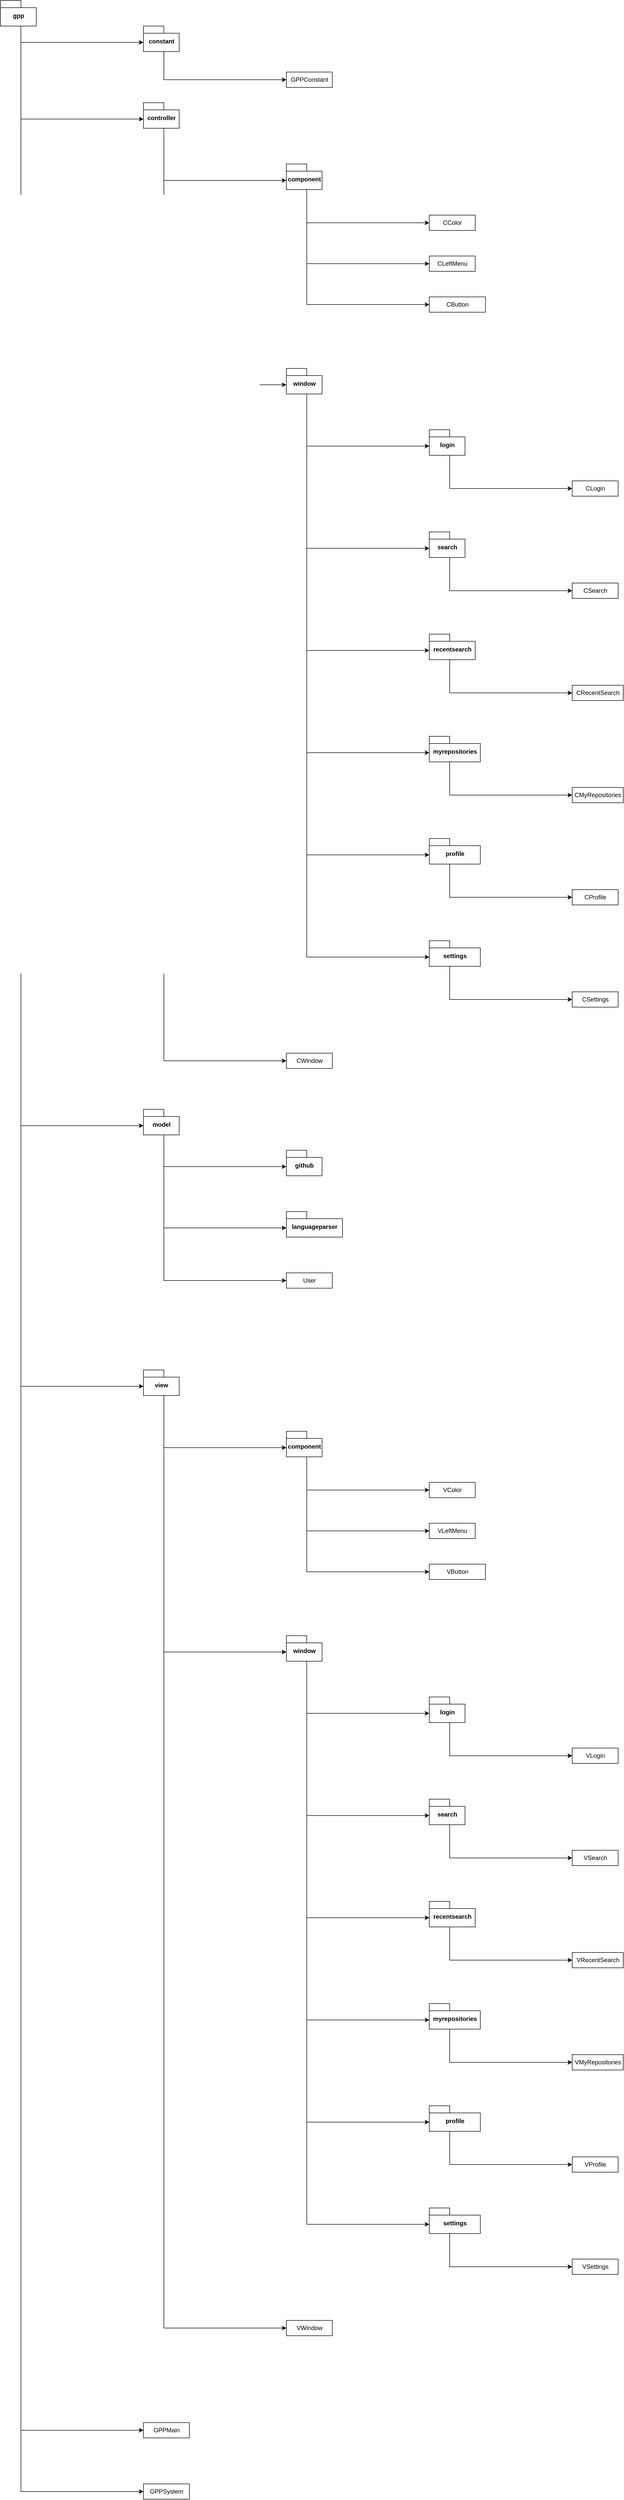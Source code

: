 <mxfile version="17.4.1" type="device"><diagram name="Page-1" id="5f0bae14-7c28-e335-631c-24af17079c00"><mxGraphModel dx="1382" dy="764" grid="1" gridSize="10" guides="1" tooltips="1" connect="1" arrows="1" fold="1" page="1" pageScale="1" pageWidth="1100" pageHeight="850" background="none" math="0" shadow="0"><root><mxCell id="0"/><mxCell id="1" parent="0"/><mxCell id="HzsUesCUFU0sWfS1oID7-6" style="edgeStyle=orthogonalEdgeStyle;rounded=0;orthogonalLoop=1;jettySize=auto;html=1;entryX=0;entryY=0;entryDx=0;entryDy=32;entryPerimeter=0;" parent="1" target="HzsUesCUFU0sWfS1oID7-2" edge="1"><mxGeometry relative="1" as="geometry"><mxPoint x="160" y="200" as="sourcePoint"/><Array as="points"><mxPoint x="160" y="302"/></Array></mxGeometry></mxCell><mxCell id="HzsUesCUFU0sWfS1oID7-7" style="edgeStyle=orthogonalEdgeStyle;rounded=0;orthogonalLoop=1;jettySize=auto;html=1;entryX=0;entryY=0;entryDx=0;entryDy=32;entryPerimeter=0;" parent="1" target="HzsUesCUFU0sWfS1oID7-4" edge="1"><mxGeometry relative="1" as="geometry"><mxPoint x="160" y="200" as="sourcePoint"/><Array as="points"><mxPoint x="160" y="2272"/></Array></mxGeometry></mxCell><mxCell id="HzsUesCUFU0sWfS1oID7-8" style="edgeStyle=orthogonalEdgeStyle;rounded=0;orthogonalLoop=1;jettySize=auto;html=1;entryX=0;entryY=0;entryDx=0;entryDy=32;entryPerimeter=0;exitX=0.571;exitY=1;exitDx=0;exitDy=0;exitPerimeter=0;" parent="1" source="HzsUesCUFU0sWfS1oID7-1" target="HzsUesCUFU0sWfS1oID7-3" edge="1"><mxGeometry relative="1" as="geometry"><mxPoint x="160" y="130" as="sourcePoint"/><Array as="points"><mxPoint x="160" y="2782"/></Array></mxGeometry></mxCell><mxCell id="HzsUesCUFU0sWfS1oID7-186" style="edgeStyle=orthogonalEdgeStyle;rounded=0;orthogonalLoop=1;jettySize=auto;html=1;entryX=0;entryY=0;entryDx=0;entryDy=32;entryPerimeter=0;" parent="1" source="HzsUesCUFU0sWfS1oID7-1" target="HzsUesCUFU0sWfS1oID7-183" edge="1"><mxGeometry relative="1" as="geometry"><Array as="points"><mxPoint x="160" y="152"/></Array></mxGeometry></mxCell><mxCell id="HzsUesCUFU0sWfS1oID7-193" style="edgeStyle=orthogonalEdgeStyle;rounded=0;orthogonalLoop=1;jettySize=auto;html=1;entryX=0;entryY=0.5;entryDx=0;entryDy=0;" parent="1" source="HzsUesCUFU0sWfS1oID7-1" target="HzsUesCUFU0sWfS1oID7-191" edge="1"><mxGeometry relative="1" as="geometry"><Array as="points"><mxPoint x="160" y="4825"/></Array></mxGeometry></mxCell><mxCell id="HzsUesCUFU0sWfS1oID7-194" style="edgeStyle=orthogonalEdgeStyle;rounded=0;orthogonalLoop=1;jettySize=auto;html=1;entryX=0;entryY=0.5;entryDx=0;entryDy=0;" parent="1" source="HzsUesCUFU0sWfS1oID7-1" target="HzsUesCUFU0sWfS1oID7-192" edge="1"><mxGeometry relative="1" as="geometry"><Array as="points"><mxPoint x="160" y="4945"/></Array></mxGeometry></mxCell><mxCell id="HzsUesCUFU0sWfS1oID7-1" value="gpp" style="shape=folder;fontStyle=1;spacingTop=10;tabWidth=40;tabHeight=14;tabPosition=left;html=1;" parent="1" vertex="1"><mxGeometry x="120" y="70" width="70" height="50" as="geometry"/></mxCell><mxCell id="HzsUesCUFU0sWfS1oID7-180" style="edgeStyle=orthogonalEdgeStyle;rounded=0;orthogonalLoop=1;jettySize=auto;html=1;entryX=0;entryY=0;entryDx=0;entryDy=32;entryPerimeter=0;" parent="1" source="HzsUesCUFU0sWfS1oID7-2" target="HzsUesCUFU0sWfS1oID7-150" edge="1"><mxGeometry relative="1" as="geometry"><Array as="points"><mxPoint x="440" y="422"/></Array></mxGeometry></mxCell><mxCell id="HzsUesCUFU0sWfS1oID7-181" style="edgeStyle=orthogonalEdgeStyle;rounded=0;orthogonalLoop=1;jettySize=auto;html=1;entryX=0;entryY=0;entryDx=0;entryDy=32;entryPerimeter=0;" parent="1" source="HzsUesCUFU0sWfS1oID7-2" target="HzsUesCUFU0sWfS1oID7-158" edge="1"><mxGeometry relative="1" as="geometry"><Array as="points"><mxPoint x="440" y="822"/></Array></mxGeometry></mxCell><mxCell id="HzsUesCUFU0sWfS1oID7-182" style="edgeStyle=orthogonalEdgeStyle;rounded=0;orthogonalLoop=1;jettySize=auto;html=1;entryX=0;entryY=0.5;entryDx=0;entryDy=0;" parent="1" source="HzsUesCUFU0sWfS1oID7-2" target="HzsUesCUFU0sWfS1oID7-151" edge="1"><mxGeometry relative="1" as="geometry"><Array as="points"><mxPoint x="440" y="2145"/></Array></mxGeometry></mxCell><mxCell id="HzsUesCUFU0sWfS1oID7-2" value="controller" style="shape=folder;fontStyle=1;spacingTop=10;tabWidth=40;tabHeight=14;tabPosition=left;html=1;" parent="1" vertex="1"><mxGeometry x="400" y="270" width="70" height="50" as="geometry"/></mxCell><mxCell id="HzsUesCUFU0sWfS1oID7-30" style="edgeStyle=orthogonalEdgeStyle;rounded=0;orthogonalLoop=1;jettySize=auto;html=1;entryX=0;entryY=0;entryDx=0;entryDy=32;entryPerimeter=0;" parent="1" source="HzsUesCUFU0sWfS1oID7-3" target="HzsUesCUFU0sWfS1oID7-9" edge="1"><mxGeometry relative="1" as="geometry"><Array as="points"><mxPoint x="440" y="2902"/></Array></mxGeometry></mxCell><mxCell id="HzsUesCUFU0sWfS1oID7-31" style="edgeStyle=orthogonalEdgeStyle;rounded=0;orthogonalLoop=1;jettySize=auto;html=1;entryX=0;entryY=0;entryDx=0;entryDy=32;entryPerimeter=0;" parent="1" source="HzsUesCUFU0sWfS1oID7-3" target="HzsUesCUFU0sWfS1oID7-12" edge="1"><mxGeometry relative="1" as="geometry"><Array as="points"><mxPoint x="440" y="3302"/></Array></mxGeometry></mxCell><mxCell id="HzsUesCUFU0sWfS1oID7-32" style="edgeStyle=orthogonalEdgeStyle;rounded=0;orthogonalLoop=1;jettySize=auto;html=1;entryX=0;entryY=0.5;entryDx=0;entryDy=0;" parent="1" source="HzsUesCUFU0sWfS1oID7-3" target="HzsUesCUFU0sWfS1oID7-11" edge="1"><mxGeometry relative="1" as="geometry"><Array as="points"><mxPoint x="440" y="4625"/></Array></mxGeometry></mxCell><mxCell id="HzsUesCUFU0sWfS1oID7-3" value="view" style="shape=folder;fontStyle=1;spacingTop=10;tabWidth=40;tabHeight=14;tabPosition=left;html=1;" parent="1" vertex="1"><mxGeometry x="400" y="2750" width="70" height="50" as="geometry"/></mxCell><mxCell id="HzsUesCUFU0sWfS1oID7-189" style="edgeStyle=orthogonalEdgeStyle;rounded=0;orthogonalLoop=1;jettySize=auto;html=1;entryX=0;entryY=0;entryDx=0;entryDy=32;entryPerimeter=0;" parent="1" source="HzsUesCUFU0sWfS1oID7-4" target="HzsUesCUFU0sWfS1oID7-187" edge="1"><mxGeometry relative="1" as="geometry"><Array as="points"><mxPoint x="440" y="2352"/></Array></mxGeometry></mxCell><mxCell id="HzsUesCUFU0sWfS1oID7-190" style="edgeStyle=orthogonalEdgeStyle;rounded=0;orthogonalLoop=1;jettySize=auto;html=1;entryX=0;entryY=0;entryDx=0;entryDy=32;entryPerimeter=0;" parent="1" source="HzsUesCUFU0sWfS1oID7-4" target="HzsUesCUFU0sWfS1oID7-188" edge="1"><mxGeometry relative="1" as="geometry"><Array as="points"><mxPoint x="440" y="2472"/></Array></mxGeometry></mxCell><mxCell id="SI29iYeX0FrLZWpAuzB7-3" style="edgeStyle=orthogonalEdgeStyle;rounded=0;orthogonalLoop=1;jettySize=auto;html=1;entryX=0;entryY=0.5;entryDx=0;entryDy=0;" parent="1" source="HzsUesCUFU0sWfS1oID7-4" target="SI29iYeX0FrLZWpAuzB7-2" edge="1"><mxGeometry relative="1" as="geometry"><Array as="points"><mxPoint x="440" y="2575"/></Array></mxGeometry></mxCell><mxCell id="HzsUesCUFU0sWfS1oID7-4" value="model" style="shape=folder;fontStyle=1;spacingTop=10;tabWidth=40;tabHeight=14;tabPosition=left;html=1;" parent="1" vertex="1"><mxGeometry x="400" y="2240" width="70" height="50" as="geometry"/></mxCell><mxCell id="HzsUesCUFU0sWfS1oID7-33" style="edgeStyle=orthogonalEdgeStyle;rounded=0;orthogonalLoop=1;jettySize=auto;html=1;entryX=0;entryY=0.5;entryDx=0;entryDy=0;" parent="1" source="HzsUesCUFU0sWfS1oID7-9" target="HzsUesCUFU0sWfS1oID7-27" edge="1"><mxGeometry relative="1" as="geometry"><Array as="points"><mxPoint x="720" y="2985"/></Array></mxGeometry></mxCell><mxCell id="HzsUesCUFU0sWfS1oID7-34" style="edgeStyle=orthogonalEdgeStyle;rounded=0;orthogonalLoop=1;jettySize=auto;html=1;entryX=0;entryY=0.5;entryDx=0;entryDy=0;" parent="1" source="HzsUesCUFU0sWfS1oID7-9" target="HzsUesCUFU0sWfS1oID7-28" edge="1"><mxGeometry relative="1" as="geometry"><Array as="points"><mxPoint x="720" y="3065"/></Array></mxGeometry></mxCell><mxCell id="HzsUesCUFU0sWfS1oID7-35" style="edgeStyle=orthogonalEdgeStyle;rounded=0;orthogonalLoop=1;jettySize=auto;html=1;entryX=0;entryY=0.5;entryDx=0;entryDy=0;" parent="1" source="HzsUesCUFU0sWfS1oID7-9" target="HzsUesCUFU0sWfS1oID7-29" edge="1"><mxGeometry relative="1" as="geometry"><Array as="points"><mxPoint x="720" y="3145"/></Array></mxGeometry></mxCell><mxCell id="HzsUesCUFU0sWfS1oID7-9" value="component" style="shape=folder;fontStyle=1;spacingTop=10;tabWidth=40;tabHeight=14;tabPosition=left;html=1;" parent="1" vertex="1"><mxGeometry x="680" y="2870" width="70" height="50" as="geometry"/></mxCell><mxCell id="HzsUesCUFU0sWfS1oID7-11" value="VWindow" style="html=1;" parent="1" vertex="1"><mxGeometry x="680" y="4610" width="90" height="30" as="geometry"/></mxCell><mxCell id="HzsUesCUFU0sWfS1oID7-36" style="edgeStyle=orthogonalEdgeStyle;rounded=0;orthogonalLoop=1;jettySize=auto;html=1;entryX=0;entryY=0;entryDx=0;entryDy=32;entryPerimeter=0;" parent="1" source="HzsUesCUFU0sWfS1oID7-12" target="HzsUesCUFU0sWfS1oID7-21" edge="1"><mxGeometry relative="1" as="geometry"><Array as="points"><mxPoint x="720" y="3422"/></Array></mxGeometry></mxCell><mxCell id="HzsUesCUFU0sWfS1oID7-37" style="edgeStyle=orthogonalEdgeStyle;rounded=0;orthogonalLoop=1;jettySize=auto;html=1;entryX=0;entryY=0;entryDx=0;entryDy=32;entryPerimeter=0;" parent="1" source="HzsUesCUFU0sWfS1oID7-12" target="HzsUesCUFU0sWfS1oID7-22" edge="1"><mxGeometry relative="1" as="geometry"><Array as="points"><mxPoint x="720" y="3622"/></Array></mxGeometry></mxCell><mxCell id="HzsUesCUFU0sWfS1oID7-38" style="edgeStyle=orthogonalEdgeStyle;rounded=0;orthogonalLoop=1;jettySize=auto;html=1;entryX=0;entryY=0;entryDx=0;entryDy=32;entryPerimeter=0;" parent="1" source="HzsUesCUFU0sWfS1oID7-12" target="HzsUesCUFU0sWfS1oID7-23" edge="1"><mxGeometry relative="1" as="geometry"><Array as="points"><mxPoint x="720" y="3822"/></Array></mxGeometry></mxCell><mxCell id="HzsUesCUFU0sWfS1oID7-39" style="edgeStyle=orthogonalEdgeStyle;rounded=0;orthogonalLoop=1;jettySize=auto;html=1;entryX=0;entryY=0;entryDx=0;entryDy=32;entryPerimeter=0;" parent="1" source="HzsUesCUFU0sWfS1oID7-12" target="HzsUesCUFU0sWfS1oID7-24" edge="1"><mxGeometry relative="1" as="geometry"><Array as="points"><mxPoint x="720" y="4022"/></Array></mxGeometry></mxCell><mxCell id="HzsUesCUFU0sWfS1oID7-40" style="edgeStyle=orthogonalEdgeStyle;rounded=0;orthogonalLoop=1;jettySize=auto;html=1;entryX=0;entryY=0;entryDx=0;entryDy=32;entryPerimeter=0;" parent="1" source="HzsUesCUFU0sWfS1oID7-12" target="HzsUesCUFU0sWfS1oID7-25" edge="1"><mxGeometry relative="1" as="geometry"><Array as="points"><mxPoint x="720" y="4222"/></Array></mxGeometry></mxCell><mxCell id="HzsUesCUFU0sWfS1oID7-41" style="edgeStyle=orthogonalEdgeStyle;rounded=0;orthogonalLoop=1;jettySize=auto;html=1;entryX=0;entryY=0;entryDx=0;entryDy=32;entryPerimeter=0;" parent="1" source="HzsUesCUFU0sWfS1oID7-12" target="HzsUesCUFU0sWfS1oID7-26" edge="1"><mxGeometry relative="1" as="geometry"><Array as="points"><mxPoint x="720" y="4422"/></Array></mxGeometry></mxCell><mxCell id="HzsUesCUFU0sWfS1oID7-12" value="window" style="shape=folder;fontStyle=1;spacingTop=10;tabWidth=40;tabHeight=14;tabPosition=left;html=1;" parent="1" vertex="1"><mxGeometry x="680" y="3270" width="70" height="50" as="geometry"/></mxCell><mxCell id="HzsUesCUFU0sWfS1oID7-13" value="VLogin" style="html=1;" parent="1" vertex="1"><mxGeometry x="1240" y="3490" width="90" height="30" as="geometry"/></mxCell><mxCell id="HzsUesCUFU0sWfS1oID7-14" value="VSearch&lt;span style=&quot;color: rgba(0 , 0 , 0 , 0) ; font-family: monospace ; font-size: 0px&quot;&gt;%3CmxGraphModel%3E%3Croot%3E%3CmxCell%20id%3D%220%22%2F%3E%3CmxCell%20id%3D%221%22%20parent%3D%220%22%2F%3E%3CmxCell%20id%3D%222%22%20value%3D%22VLogin%22%20style%3D%22html%3D1%3B%22%20vertex%3D%221%22%20parent%3D%221%22%3E%3CmxGeometry%20x%3D%22960%22%20y%3D%221170%22%20width%3D%2290%22%20height%3D%2230%22%20as%3D%22geometry%22%2F%3E%3C%2FmxCell%3E%3C%2Froot%3E%3C%2FmxGraphModel%3E&lt;/span&gt;" style="html=1;" parent="1" vertex="1"><mxGeometry x="1240" y="3690" width="90" height="30" as="geometry"/></mxCell><mxCell id="HzsUesCUFU0sWfS1oID7-15" value="VRecentSearch" style="html=1;" parent="1" vertex="1"><mxGeometry x="1240" y="3890" width="100" height="30" as="geometry"/></mxCell><mxCell id="HzsUesCUFU0sWfS1oID7-16" value="VMyRepositories" style="html=1;" parent="1" vertex="1"><mxGeometry x="1240" y="4090" width="100" height="30" as="geometry"/></mxCell><mxCell id="HzsUesCUFU0sWfS1oID7-18" value="VProfile" style="html=1;" parent="1" vertex="1"><mxGeometry x="1240" y="4290" width="90" height="30" as="geometry"/></mxCell><mxCell id="HzsUesCUFU0sWfS1oID7-20" value="VSettings" style="html=1;" parent="1" vertex="1"><mxGeometry x="1240" y="4490" width="90" height="30" as="geometry"/></mxCell><mxCell id="HzsUesCUFU0sWfS1oID7-42" style="edgeStyle=orthogonalEdgeStyle;rounded=0;orthogonalLoop=1;jettySize=auto;html=1;entryX=0;entryY=0.5;entryDx=0;entryDy=0;" parent="1" source="HzsUesCUFU0sWfS1oID7-21" target="HzsUesCUFU0sWfS1oID7-13" edge="1"><mxGeometry relative="1" as="geometry"><Array as="points"><mxPoint x="1000" y="3505"/></Array></mxGeometry></mxCell><mxCell id="HzsUesCUFU0sWfS1oID7-21" value="login" style="shape=folder;fontStyle=1;spacingTop=10;tabWidth=40;tabHeight=14;tabPosition=left;html=1;" parent="1" vertex="1"><mxGeometry x="960" y="3390" width="70" height="50" as="geometry"/></mxCell><mxCell id="HzsUesCUFU0sWfS1oID7-43" style="edgeStyle=orthogonalEdgeStyle;rounded=0;orthogonalLoop=1;jettySize=auto;html=1;entryX=0;entryY=0.5;entryDx=0;entryDy=0;" parent="1" source="HzsUesCUFU0sWfS1oID7-22" target="HzsUesCUFU0sWfS1oID7-14" edge="1"><mxGeometry relative="1" as="geometry"><Array as="points"><mxPoint x="1000" y="3705"/></Array></mxGeometry></mxCell><mxCell id="HzsUesCUFU0sWfS1oID7-22" value="search" style="shape=folder;fontStyle=1;spacingTop=10;tabWidth=40;tabHeight=14;tabPosition=left;html=1;" parent="1" vertex="1"><mxGeometry x="960" y="3590" width="70" height="50" as="geometry"/></mxCell><mxCell id="HzsUesCUFU0sWfS1oID7-44" style="edgeStyle=orthogonalEdgeStyle;rounded=0;orthogonalLoop=1;jettySize=auto;html=1;entryX=0;entryY=0.5;entryDx=0;entryDy=0;" parent="1" source="HzsUesCUFU0sWfS1oID7-23" target="HzsUesCUFU0sWfS1oID7-15" edge="1"><mxGeometry relative="1" as="geometry"><Array as="points"><mxPoint x="1000" y="3905"/></Array></mxGeometry></mxCell><mxCell id="HzsUesCUFU0sWfS1oID7-23" value="recentsearch" style="shape=folder;fontStyle=1;spacingTop=10;tabWidth=40;tabHeight=14;tabPosition=left;html=1;" parent="1" vertex="1"><mxGeometry x="960" y="3790" width="90" height="50" as="geometry"/></mxCell><mxCell id="HzsUesCUFU0sWfS1oID7-45" style="edgeStyle=orthogonalEdgeStyle;rounded=0;orthogonalLoop=1;jettySize=auto;html=1;entryX=0;entryY=0.5;entryDx=0;entryDy=0;" parent="1" source="HzsUesCUFU0sWfS1oID7-24" target="HzsUesCUFU0sWfS1oID7-16" edge="1"><mxGeometry relative="1" as="geometry"><Array as="points"><mxPoint x="1000" y="4105"/></Array></mxGeometry></mxCell><mxCell id="HzsUesCUFU0sWfS1oID7-24" value="myrepositories" style="shape=folder;fontStyle=1;spacingTop=10;tabWidth=40;tabHeight=14;tabPosition=left;html=1;" parent="1" vertex="1"><mxGeometry x="960" y="3990" width="100" height="50" as="geometry"/></mxCell><mxCell id="HzsUesCUFU0sWfS1oID7-46" style="edgeStyle=orthogonalEdgeStyle;rounded=0;orthogonalLoop=1;jettySize=auto;html=1;entryX=0;entryY=0.5;entryDx=0;entryDy=0;" parent="1" source="HzsUesCUFU0sWfS1oID7-25" target="HzsUesCUFU0sWfS1oID7-18" edge="1"><mxGeometry relative="1" as="geometry"><Array as="points"><mxPoint x="1000" y="4305"/></Array></mxGeometry></mxCell><mxCell id="HzsUesCUFU0sWfS1oID7-25" value="profile" style="shape=folder;fontStyle=1;spacingTop=10;tabWidth=40;tabHeight=14;tabPosition=left;html=1;" parent="1" vertex="1"><mxGeometry x="960" y="4190" width="100" height="50" as="geometry"/></mxCell><mxCell id="HzsUesCUFU0sWfS1oID7-47" style="edgeStyle=orthogonalEdgeStyle;rounded=0;orthogonalLoop=1;jettySize=auto;html=1;entryX=0;entryY=0.5;entryDx=0;entryDy=0;" parent="1" source="HzsUesCUFU0sWfS1oID7-26" target="HzsUesCUFU0sWfS1oID7-20" edge="1"><mxGeometry relative="1" as="geometry"><Array as="points"><mxPoint x="1000" y="4505"/></Array></mxGeometry></mxCell><mxCell id="HzsUesCUFU0sWfS1oID7-26" value="settings" style="shape=folder;fontStyle=1;spacingTop=10;tabWidth=40;tabHeight=14;tabPosition=left;html=1;" parent="1" vertex="1"><mxGeometry x="960" y="4390" width="100" height="50" as="geometry"/></mxCell><mxCell id="HzsUesCUFU0sWfS1oID7-27" value="VColor" style="html=1;" parent="1" vertex="1"><mxGeometry x="960" y="2970" width="90" height="30" as="geometry"/></mxCell><mxCell id="HzsUesCUFU0sWfS1oID7-28" value="VLeftMenu" style="html=1;" parent="1" vertex="1"><mxGeometry x="960" y="3050" width="90" height="30" as="geometry"/></mxCell><mxCell id="HzsUesCUFU0sWfS1oID7-29" value="VButton" style="html=1;" parent="1" vertex="1"><mxGeometry x="960" y="3130" width="110" height="30" as="geometry"/></mxCell><mxCell id="HzsUesCUFU0sWfS1oID7-147" style="edgeStyle=orthogonalEdgeStyle;rounded=0;orthogonalLoop=1;jettySize=auto;html=1;entryX=0;entryY=0.5;entryDx=0;entryDy=0;" parent="1" source="HzsUesCUFU0sWfS1oID7-150" target="HzsUesCUFU0sWfS1oID7-177" edge="1"><mxGeometry relative="1" as="geometry"><Array as="points"><mxPoint x="720" y="505"/></Array></mxGeometry></mxCell><mxCell id="HzsUesCUFU0sWfS1oID7-148" style="edgeStyle=orthogonalEdgeStyle;rounded=0;orthogonalLoop=1;jettySize=auto;html=1;entryX=0;entryY=0.5;entryDx=0;entryDy=0;" parent="1" source="HzsUesCUFU0sWfS1oID7-150" target="HzsUesCUFU0sWfS1oID7-178" edge="1"><mxGeometry relative="1" as="geometry"><Array as="points"><mxPoint x="720" y="585"/></Array></mxGeometry></mxCell><mxCell id="HzsUesCUFU0sWfS1oID7-149" style="edgeStyle=orthogonalEdgeStyle;rounded=0;orthogonalLoop=1;jettySize=auto;html=1;entryX=0;entryY=0.5;entryDx=0;entryDy=0;" parent="1" source="HzsUesCUFU0sWfS1oID7-150" target="HzsUesCUFU0sWfS1oID7-179" edge="1"><mxGeometry relative="1" as="geometry"><Array as="points"><mxPoint x="720" y="665"/></Array></mxGeometry></mxCell><mxCell id="HzsUesCUFU0sWfS1oID7-150" value="component" style="shape=folder;fontStyle=1;spacingTop=10;tabWidth=40;tabHeight=14;tabPosition=left;html=1;" parent="1" vertex="1"><mxGeometry x="680" y="390" width="70" height="50" as="geometry"/></mxCell><mxCell id="HzsUesCUFU0sWfS1oID7-151" value="CWindow" style="html=1;" parent="1" vertex="1"><mxGeometry x="680" y="2130" width="90" height="30" as="geometry"/></mxCell><mxCell id="HzsUesCUFU0sWfS1oID7-152" style="edgeStyle=orthogonalEdgeStyle;rounded=0;orthogonalLoop=1;jettySize=auto;html=1;entryX=0;entryY=0;entryDx=0;entryDy=32;entryPerimeter=0;" parent="1" source="HzsUesCUFU0sWfS1oID7-158" target="HzsUesCUFU0sWfS1oID7-166" edge="1"><mxGeometry relative="1" as="geometry"><Array as="points"><mxPoint x="720" y="942"/></Array></mxGeometry></mxCell><mxCell id="HzsUesCUFU0sWfS1oID7-153" style="edgeStyle=orthogonalEdgeStyle;rounded=0;orthogonalLoop=1;jettySize=auto;html=1;entryX=0;entryY=0;entryDx=0;entryDy=32;entryPerimeter=0;" parent="1" source="HzsUesCUFU0sWfS1oID7-158" target="HzsUesCUFU0sWfS1oID7-168" edge="1"><mxGeometry relative="1" as="geometry"><Array as="points"><mxPoint x="720" y="1142"/></Array></mxGeometry></mxCell><mxCell id="HzsUesCUFU0sWfS1oID7-154" style="edgeStyle=orthogonalEdgeStyle;rounded=0;orthogonalLoop=1;jettySize=auto;html=1;entryX=0;entryY=0;entryDx=0;entryDy=32;entryPerimeter=0;" parent="1" source="HzsUesCUFU0sWfS1oID7-158" target="HzsUesCUFU0sWfS1oID7-170" edge="1"><mxGeometry relative="1" as="geometry"><Array as="points"><mxPoint x="720" y="1342"/></Array></mxGeometry></mxCell><mxCell id="HzsUesCUFU0sWfS1oID7-155" style="edgeStyle=orthogonalEdgeStyle;rounded=0;orthogonalLoop=1;jettySize=auto;html=1;entryX=0;entryY=0;entryDx=0;entryDy=32;entryPerimeter=0;" parent="1" source="HzsUesCUFU0sWfS1oID7-158" target="HzsUesCUFU0sWfS1oID7-172" edge="1"><mxGeometry relative="1" as="geometry"><Array as="points"><mxPoint x="720" y="1542"/></Array></mxGeometry></mxCell><mxCell id="HzsUesCUFU0sWfS1oID7-156" style="edgeStyle=orthogonalEdgeStyle;rounded=0;orthogonalLoop=1;jettySize=auto;html=1;entryX=0;entryY=0;entryDx=0;entryDy=32;entryPerimeter=0;" parent="1" source="HzsUesCUFU0sWfS1oID7-158" target="HzsUesCUFU0sWfS1oID7-174" edge="1"><mxGeometry relative="1" as="geometry"><Array as="points"><mxPoint x="720" y="1742"/></Array></mxGeometry></mxCell><mxCell id="HzsUesCUFU0sWfS1oID7-157" style="edgeStyle=orthogonalEdgeStyle;rounded=0;orthogonalLoop=1;jettySize=auto;html=1;entryX=0;entryY=0;entryDx=0;entryDy=32;entryPerimeter=0;" parent="1" source="HzsUesCUFU0sWfS1oID7-158" target="HzsUesCUFU0sWfS1oID7-176" edge="1"><mxGeometry relative="1" as="geometry"><Array as="points"><mxPoint x="720" y="1942"/></Array></mxGeometry></mxCell><mxCell id="HzsUesCUFU0sWfS1oID7-158" value="window" style="shape=folder;fontStyle=1;spacingTop=10;tabWidth=40;tabHeight=14;tabPosition=left;html=1;" parent="1" vertex="1"><mxGeometry x="680" y="790" width="70" height="50" as="geometry"/></mxCell><mxCell id="HzsUesCUFU0sWfS1oID7-159" value="CLogin" style="html=1;" parent="1" vertex="1"><mxGeometry x="1240" y="1010" width="90" height="30" as="geometry"/></mxCell><mxCell id="HzsUesCUFU0sWfS1oID7-160" value="CSearch&lt;span style=&quot;color: rgba(0 , 0 , 0 , 0) ; font-family: monospace ; font-size: 0px&quot;&gt;%3CmxGraphModel%3E%3Croot%3E%3CmxCell%20id%3D%220%22%2F%3E%3CmxCell%20id%3D%221%22%20parent%3D%220%22%2F%3E%3CmxCell%20id%3D%222%22%20value%3D%22VLogin%22%20style%3D%22html%3D1%3B%22%20vertex%3D%221%22%20parent%3D%221%22%3E%3CmxGeometry%20x%3D%22960%22%20y%3D%221170%22%20width%3D%2290%22%20height%3D%2230%22%20as%3D%22geometry%22%2F%3E%3C%2FmxCell%3E%3C%2Froot%3E%3C%2FmxGraphModel%3E&lt;/span&gt;" style="html=1;" parent="1" vertex="1"><mxGeometry x="1240" y="1210" width="90" height="30" as="geometry"/></mxCell><mxCell id="HzsUesCUFU0sWfS1oID7-161" value="CRecentSearch" style="html=1;" parent="1" vertex="1"><mxGeometry x="1240" y="1410" width="100" height="30" as="geometry"/></mxCell><mxCell id="HzsUesCUFU0sWfS1oID7-162" value="CMyRepositories" style="html=1;" parent="1" vertex="1"><mxGeometry x="1240" y="1610" width="100" height="30" as="geometry"/></mxCell><mxCell id="HzsUesCUFU0sWfS1oID7-163" value="CProfile" style="html=1;" parent="1" vertex="1"><mxGeometry x="1240" y="1810" width="90" height="30" as="geometry"/></mxCell><mxCell id="HzsUesCUFU0sWfS1oID7-164" value="CSettings" style="html=1;" parent="1" vertex="1"><mxGeometry x="1240" y="2010" width="90" height="30" as="geometry"/></mxCell><mxCell id="HzsUesCUFU0sWfS1oID7-165" style="edgeStyle=orthogonalEdgeStyle;rounded=0;orthogonalLoop=1;jettySize=auto;html=1;entryX=0;entryY=0.5;entryDx=0;entryDy=0;" parent="1" source="HzsUesCUFU0sWfS1oID7-166" target="HzsUesCUFU0sWfS1oID7-159" edge="1"><mxGeometry relative="1" as="geometry"><Array as="points"><mxPoint x="1000" y="1025"/></Array></mxGeometry></mxCell><mxCell id="HzsUesCUFU0sWfS1oID7-166" value="login" style="shape=folder;fontStyle=1;spacingTop=10;tabWidth=40;tabHeight=14;tabPosition=left;html=1;" parent="1" vertex="1"><mxGeometry x="960" y="910" width="70" height="50" as="geometry"/></mxCell><mxCell id="HzsUesCUFU0sWfS1oID7-167" style="edgeStyle=orthogonalEdgeStyle;rounded=0;orthogonalLoop=1;jettySize=auto;html=1;entryX=0;entryY=0.5;entryDx=0;entryDy=0;" parent="1" source="HzsUesCUFU0sWfS1oID7-168" target="HzsUesCUFU0sWfS1oID7-160" edge="1"><mxGeometry relative="1" as="geometry"><Array as="points"><mxPoint x="1000" y="1225"/></Array></mxGeometry></mxCell><mxCell id="HzsUesCUFU0sWfS1oID7-168" value="search" style="shape=folder;fontStyle=1;spacingTop=10;tabWidth=40;tabHeight=14;tabPosition=left;html=1;" parent="1" vertex="1"><mxGeometry x="960" y="1110" width="70" height="50" as="geometry"/></mxCell><mxCell id="HzsUesCUFU0sWfS1oID7-169" style="edgeStyle=orthogonalEdgeStyle;rounded=0;orthogonalLoop=1;jettySize=auto;html=1;entryX=0;entryY=0.5;entryDx=0;entryDy=0;" parent="1" source="HzsUesCUFU0sWfS1oID7-170" target="HzsUesCUFU0sWfS1oID7-161" edge="1"><mxGeometry relative="1" as="geometry"><Array as="points"><mxPoint x="1000" y="1425"/></Array></mxGeometry></mxCell><mxCell id="HzsUesCUFU0sWfS1oID7-170" value="recentsearch" style="shape=folder;fontStyle=1;spacingTop=10;tabWidth=40;tabHeight=14;tabPosition=left;html=1;" parent="1" vertex="1"><mxGeometry x="960" y="1310" width="90" height="50" as="geometry"/></mxCell><mxCell id="HzsUesCUFU0sWfS1oID7-171" style="edgeStyle=orthogonalEdgeStyle;rounded=0;orthogonalLoop=1;jettySize=auto;html=1;entryX=0;entryY=0.5;entryDx=0;entryDy=0;" parent="1" source="HzsUesCUFU0sWfS1oID7-172" target="HzsUesCUFU0sWfS1oID7-162" edge="1"><mxGeometry relative="1" as="geometry"><Array as="points"><mxPoint x="1000" y="1625"/></Array></mxGeometry></mxCell><mxCell id="HzsUesCUFU0sWfS1oID7-172" value="myrepositories" style="shape=folder;fontStyle=1;spacingTop=10;tabWidth=40;tabHeight=14;tabPosition=left;html=1;" parent="1" vertex="1"><mxGeometry x="960" y="1510" width="100" height="50" as="geometry"/></mxCell><mxCell id="HzsUesCUFU0sWfS1oID7-173" style="edgeStyle=orthogonalEdgeStyle;rounded=0;orthogonalLoop=1;jettySize=auto;html=1;entryX=0;entryY=0.5;entryDx=0;entryDy=0;" parent="1" source="HzsUesCUFU0sWfS1oID7-174" target="HzsUesCUFU0sWfS1oID7-163" edge="1"><mxGeometry relative="1" as="geometry"><Array as="points"><mxPoint x="1000" y="1825"/></Array></mxGeometry></mxCell><mxCell id="HzsUesCUFU0sWfS1oID7-174" value="profile" style="shape=folder;fontStyle=1;spacingTop=10;tabWidth=40;tabHeight=14;tabPosition=left;html=1;" parent="1" vertex="1"><mxGeometry x="960" y="1710" width="100" height="50" as="geometry"/></mxCell><mxCell id="HzsUesCUFU0sWfS1oID7-175" style="edgeStyle=orthogonalEdgeStyle;rounded=0;orthogonalLoop=1;jettySize=auto;html=1;entryX=0;entryY=0.5;entryDx=0;entryDy=0;" parent="1" source="HzsUesCUFU0sWfS1oID7-176" target="HzsUesCUFU0sWfS1oID7-164" edge="1"><mxGeometry relative="1" as="geometry"><Array as="points"><mxPoint x="1000" y="2025"/></Array></mxGeometry></mxCell><mxCell id="HzsUesCUFU0sWfS1oID7-176" value="settings" style="shape=folder;fontStyle=1;spacingTop=10;tabWidth=40;tabHeight=14;tabPosition=left;html=1;" parent="1" vertex="1"><mxGeometry x="960" y="1910" width="100" height="50" as="geometry"/></mxCell><mxCell id="HzsUesCUFU0sWfS1oID7-177" value="CColor" style="html=1;" parent="1" vertex="1"><mxGeometry x="960" y="490" width="90" height="30" as="geometry"/></mxCell><mxCell id="HzsUesCUFU0sWfS1oID7-178" value="CLeftMenu&lt;span style=&quot;color: rgba(0 , 0 , 0 , 0) ; font-family: monospace ; font-size: 0px&quot;&gt;%3CmxGraphModel%3E%3Croot%3E%3CmxCell%20id%3D%220%22%2F%3E%3CmxCell%20id%3D%221%22%20parent%3D%220%22%2F%3E%3CmxCell%20id%3D%222%22%20value%3D%22GPPColor%22%20style%3D%22html%3D1%3B%22%20vertex%3D%221%22%20parent%3D%221%22%3E%3CmxGeometry%20x%3D%22960%22%20y%3D%22890%22%20width%3D%2290%22%20height%3D%2230%22%20as%3D%22geometry%22%2F%3E%3C%2FmxCell%3E%3C%2Froot%3E%3C%2FmxGraphModel%3E&lt;/span&gt;" style="html=1;" parent="1" vertex="1"><mxGeometry x="960" y="570" width="90" height="30" as="geometry"/></mxCell><mxCell id="HzsUesCUFU0sWfS1oID7-179" value="CButton" style="html=1;" parent="1" vertex="1"><mxGeometry x="960" y="650" width="110" height="30" as="geometry"/></mxCell><mxCell id="HzsUesCUFU0sWfS1oID7-185" style="edgeStyle=orthogonalEdgeStyle;rounded=0;orthogonalLoop=1;jettySize=auto;html=1;entryX=0;entryY=0.5;entryDx=0;entryDy=0;" parent="1" source="HzsUesCUFU0sWfS1oID7-183" target="HzsUesCUFU0sWfS1oID7-184" edge="1"><mxGeometry relative="1" as="geometry"><Array as="points"><mxPoint x="440" y="225"/></Array></mxGeometry></mxCell><mxCell id="HzsUesCUFU0sWfS1oID7-183" value="constant" style="shape=folder;fontStyle=1;spacingTop=10;tabWidth=40;tabHeight=14;tabPosition=left;html=1;" parent="1" vertex="1"><mxGeometry x="400" y="120" width="70" height="50" as="geometry"/></mxCell><mxCell id="HzsUesCUFU0sWfS1oID7-184" value="GPPConstant" style="html=1;" parent="1" vertex="1"><mxGeometry x="680" y="210" width="90" height="30" as="geometry"/></mxCell><mxCell id="HzsUesCUFU0sWfS1oID7-187" value="github" style="shape=folder;fontStyle=1;spacingTop=10;tabWidth=40;tabHeight=14;tabPosition=left;html=1;" parent="1" vertex="1"><mxGeometry x="680" y="2320" width="70" height="50" as="geometry"/></mxCell><mxCell id="HzsUesCUFU0sWfS1oID7-188" value="languageparser" style="shape=folder;fontStyle=1;spacingTop=10;tabWidth=40;tabHeight=14;tabPosition=left;html=1;" parent="1" vertex="1"><mxGeometry x="680" y="2440" width="110" height="50" as="geometry"/></mxCell><mxCell id="HzsUesCUFU0sWfS1oID7-191" value="GPPMain&lt;span style=&quot;color: rgba(0 , 0 , 0 , 0) ; font-family: monospace ; font-size: 0px&quot;&gt;%3CmxGraphModel%3E%3Croot%3E%3CmxCell%20id%3D%220%22%2F%3E%3CmxCell%20id%3D%221%22%20parent%3D%220%22%2F%3E%3CmxCell%20id%3D%222%22%20value%3D%22VWindow%22%20style%3D%22html%3D1%3B%22%20vertex%3D%221%22%20parent%3D%221%22%3E%3CmxGeometry%20x%3D%22680%22%20y%3D%224610%22%20width%3D%2290%22%20height%3D%2230%22%20as%3D%22geometry%22%2F%3E%3C%2FmxCell%3E%3C%2Froot%3E%3C%2FmxGraphModel%3E&lt;/span&gt;" style="html=1;" parent="1" vertex="1"><mxGeometry x="400" y="4810" width="90" height="30" as="geometry"/></mxCell><mxCell id="HzsUesCUFU0sWfS1oID7-192" value="GPPSystem" style="html=1;" parent="1" vertex="1"><mxGeometry x="400" y="4930" width="90" height="30" as="geometry"/></mxCell><mxCell id="SI29iYeX0FrLZWpAuzB7-2" value="User" style="html=1;" parent="1" vertex="1"><mxGeometry x="680" y="2560" width="90" height="30" as="geometry"/></mxCell></root></mxGraphModel></diagram></mxfile>